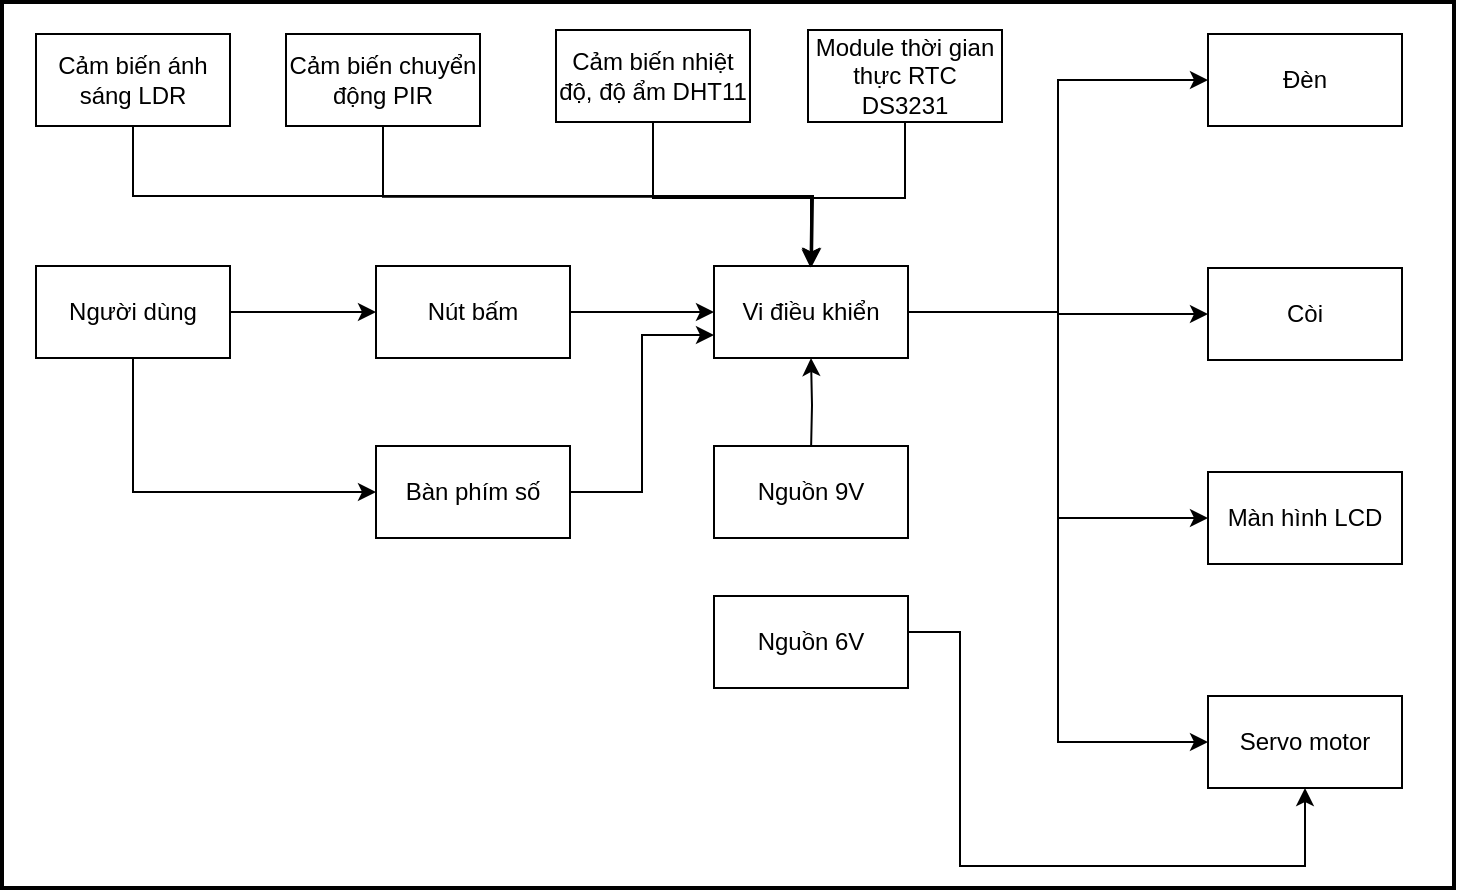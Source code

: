 <mxfile version="26.2.13" pages="2">
  <diagram name="Page-1" id="7poHv31PEjr8naybO93O">
    <mxGraphModel dx="1036" dy="536" grid="0" gridSize="10" guides="1" tooltips="1" connect="1" arrows="1" fold="1" page="1" pageScale="1" pageWidth="827" pageHeight="1169" background="none" math="0" shadow="0">
      <root>
        <mxCell id="0" />
        <mxCell id="1" parent="0" />
        <mxCell id="ulHE746a1Lr0ZhgHCjJH-11" value="" style="rounded=0;whiteSpace=wrap;html=1;rotation=0;strokeColor=default;strokeWidth=2;" parent="1" vertex="1">
          <mxGeometry x="24" y="48" width="726" height="443" as="geometry" />
        </mxCell>
        <mxCell id="ml06GpzywyC4hJk5AF-Q-6" style="edgeStyle=orthogonalEdgeStyle;rounded=0;orthogonalLoop=1;jettySize=auto;html=1;exitX=1;exitY=0.5;exitDx=0;exitDy=0;entryX=0;entryY=0.5;entryDx=0;entryDy=0;" parent="1" source="ml06GpzywyC4hJk5AF-Q-2" target="ml06GpzywyC4hJk5AF-Q-4" edge="1">
          <mxGeometry relative="1" as="geometry" />
        </mxCell>
        <mxCell id="fQpwmtalvufMb12PAkrU-5" style="edgeStyle=orthogonalEdgeStyle;rounded=0;orthogonalLoop=1;jettySize=auto;html=1;exitX=0.5;exitY=1;exitDx=0;exitDy=0;entryX=0;entryY=0.5;entryDx=0;entryDy=0;" parent="1" source="ml06GpzywyC4hJk5AF-Q-2" target="fQpwmtalvufMb12PAkrU-4" edge="1">
          <mxGeometry relative="1" as="geometry" />
        </mxCell>
        <mxCell id="ml06GpzywyC4hJk5AF-Q-2" value="&lt;div&gt;Người dùng&lt;/div&gt;" style="rounded=0;whiteSpace=wrap;html=1;" parent="1" vertex="1">
          <mxGeometry x="41" y="180" width="97" height="46" as="geometry" />
        </mxCell>
        <mxCell id="ml06GpzywyC4hJk5AF-Q-8" style="edgeStyle=orthogonalEdgeStyle;rounded=0;orthogonalLoop=1;jettySize=auto;html=1;exitX=1;exitY=0.5;exitDx=0;exitDy=0;entryX=0;entryY=0.5;entryDx=0;entryDy=0;" parent="1" source="ml06GpzywyC4hJk5AF-Q-4" target="ml06GpzywyC4hJk5AF-Q-7" edge="1">
          <mxGeometry relative="1" as="geometry" />
        </mxCell>
        <mxCell id="ml06GpzywyC4hJk5AF-Q-4" value="&lt;div&gt;Nút bấm&lt;/div&gt;" style="rounded=0;whiteSpace=wrap;html=1;" parent="1" vertex="1">
          <mxGeometry x="211" y="180" width="97" height="46" as="geometry" />
        </mxCell>
        <mxCell id="ml06GpzywyC4hJk5AF-Q-23" style="edgeStyle=orthogonalEdgeStyle;rounded=0;orthogonalLoop=1;jettySize=auto;html=1;exitX=1;exitY=0.5;exitDx=0;exitDy=0;entryX=0;entryY=0.5;entryDx=0;entryDy=0;" parent="1" source="ml06GpzywyC4hJk5AF-Q-7" target="fQpwmtalvufMb12PAkrU-1" edge="1">
          <mxGeometry relative="1" as="geometry">
            <mxPoint x="567" y="90" as="targetPoint" />
          </mxGeometry>
        </mxCell>
        <mxCell id="ml06GpzywyC4hJk5AF-Q-24" style="edgeStyle=orthogonalEdgeStyle;rounded=0;orthogonalLoop=1;jettySize=auto;html=1;exitX=1;exitY=0.5;exitDx=0;exitDy=0;entryX=0;entryY=0.5;entryDx=0;entryDy=0;" parent="1" source="ml06GpzywyC4hJk5AF-Q-7" target="ml06GpzywyC4hJk5AF-Q-10" edge="1">
          <mxGeometry relative="1" as="geometry" />
        </mxCell>
        <mxCell id="ml06GpzywyC4hJk5AF-Q-25" style="edgeStyle=orthogonalEdgeStyle;rounded=0;orthogonalLoop=1;jettySize=auto;html=1;exitX=1;exitY=0.5;exitDx=0;exitDy=0;entryX=0;entryY=0.5;entryDx=0;entryDy=0;" parent="1" source="ml06GpzywyC4hJk5AF-Q-7" target="ml06GpzywyC4hJk5AF-Q-11" edge="1">
          <mxGeometry relative="1" as="geometry" />
        </mxCell>
        <mxCell id="ml06GpzywyC4hJk5AF-Q-26" style="edgeStyle=orthogonalEdgeStyle;rounded=0;orthogonalLoop=1;jettySize=auto;html=1;exitX=1;exitY=0.5;exitDx=0;exitDy=0;entryX=0;entryY=0.5;entryDx=0;entryDy=0;" parent="1" source="ml06GpzywyC4hJk5AF-Q-7" target="ml06GpzywyC4hJk5AF-Q-12" edge="1">
          <mxGeometry relative="1" as="geometry" />
        </mxCell>
        <mxCell id="ml06GpzywyC4hJk5AF-Q-7" value="&lt;div&gt;Vi điều khiển&lt;/div&gt;" style="rounded=0;whiteSpace=wrap;html=1;" parent="1" vertex="1">
          <mxGeometry x="380" y="180" width="97" height="46" as="geometry" />
        </mxCell>
        <mxCell id="ml06GpzywyC4hJk5AF-Q-10" value="&lt;div&gt;Còi&lt;/div&gt;" style="rounded=0;whiteSpace=wrap;html=1;" parent="1" vertex="1">
          <mxGeometry x="627" y="181" width="97" height="46" as="geometry" />
        </mxCell>
        <mxCell id="ml06GpzywyC4hJk5AF-Q-11" value="&lt;div&gt;Màn hình LCD&lt;/div&gt;" style="rounded=0;whiteSpace=wrap;html=1;" parent="1" vertex="1">
          <mxGeometry x="627" y="283" width="97" height="46" as="geometry" />
        </mxCell>
        <mxCell id="ml06GpzywyC4hJk5AF-Q-12" value="&lt;div&gt;Servo motor&lt;/div&gt;" style="rounded=0;whiteSpace=wrap;html=1;" parent="1" vertex="1">
          <mxGeometry x="627" y="395" width="97" height="46" as="geometry" />
        </mxCell>
        <mxCell id="ulHE746a1Lr0ZhgHCjJH-3" style="edgeStyle=orthogonalEdgeStyle;rounded=0;orthogonalLoop=1;jettySize=auto;html=1;exitX=0.5;exitY=1;exitDx=0;exitDy=0;" parent="1" source="ml06GpzywyC4hJk5AF-Q-17" edge="1">
          <mxGeometry relative="1" as="geometry">
            <mxPoint x="429" y="180" as="targetPoint" />
          </mxGeometry>
        </mxCell>
        <mxCell id="ml06GpzywyC4hJk5AF-Q-17" value="Cảm biến ánh sáng LDR" style="rounded=0;whiteSpace=wrap;html=1;" parent="1" vertex="1">
          <mxGeometry x="41" y="64" width="97" height="46" as="geometry" />
        </mxCell>
        <mxCell id="ulHE746a1Lr0ZhgHCjJH-2" style="edgeStyle=orthogonalEdgeStyle;rounded=0;orthogonalLoop=1;jettySize=auto;html=1;exitX=0.5;exitY=1;exitDx=0;exitDy=0;" parent="1" source="ml06GpzywyC4hJk5AF-Q-18" edge="1">
          <mxGeometry relative="1" as="geometry">
            <mxPoint x="428.2" y="180.8" as="targetPoint" />
          </mxGeometry>
        </mxCell>
        <mxCell id="ml06GpzywyC4hJk5AF-Q-18" value="Cảm biến chuyển động PIR" style="rounded=0;whiteSpace=wrap;html=1;" parent="1" vertex="1">
          <mxGeometry x="166" y="64" width="97" height="46" as="geometry" />
        </mxCell>
        <mxCell id="ulHE746a1Lr0ZhgHCjJH-1" style="edgeStyle=orthogonalEdgeStyle;rounded=0;orthogonalLoop=1;jettySize=auto;html=1;entryX=0.5;entryY=0;entryDx=0;entryDy=0;exitX=0.5;exitY=1;exitDx=0;exitDy=0;" parent="1" source="ml06GpzywyC4hJk5AF-Q-21" target="ml06GpzywyC4hJk5AF-Q-7" edge="1">
          <mxGeometry relative="1" as="geometry">
            <Array as="points">
              <mxPoint x="350" y="146" />
              <mxPoint x="429" y="146" />
            </Array>
            <mxPoint x="347" y="133" as="sourcePoint" />
          </mxGeometry>
        </mxCell>
        <mxCell id="ml06GpzywyC4hJk5AF-Q-21" value="Cảm biến nhiệt độ, độ ẩm DHT11" style="rounded=0;whiteSpace=wrap;html=1;" parent="1" vertex="1">
          <mxGeometry x="301" y="62" width="97" height="46" as="geometry" />
        </mxCell>
        <mxCell id="ulHE746a1Lr0ZhgHCjJH-5" style="edgeStyle=orthogonalEdgeStyle;rounded=0;orthogonalLoop=1;jettySize=auto;html=1;exitX=1;exitY=0.5;exitDx=0;exitDy=0;entryX=0.5;entryY=1;entryDx=0;entryDy=0;" parent="1" source="ulHE746a1Lr0ZhgHCjJH-4" target="ml06GpzywyC4hJk5AF-Q-12" edge="1">
          <mxGeometry relative="1" as="geometry">
            <Array as="points">
              <mxPoint x="477" y="363" />
              <mxPoint x="503" y="363" />
              <mxPoint x="503" y="480" />
              <mxPoint x="676" y="480" />
            </Array>
            <mxPoint x="647" y="483" as="targetPoint" />
          </mxGeometry>
        </mxCell>
        <mxCell id="ulHE746a1Lr0ZhgHCjJH-4" value="Nguồn 6V" style="rounded=0;whiteSpace=wrap;html=1;" parent="1" vertex="1">
          <mxGeometry x="380" y="345" width="97" height="46" as="geometry" />
        </mxCell>
        <mxCell id="fQpwmtalvufMb12PAkrU-3" style="edgeStyle=orthogonalEdgeStyle;rounded=0;orthogonalLoop=1;jettySize=auto;html=1;exitX=0.5;exitY=0;exitDx=0;exitDy=0;" parent="1" target="ml06GpzywyC4hJk5AF-Q-7" edge="1">
          <mxGeometry relative="1" as="geometry">
            <mxPoint x="428.5" y="273" as="sourcePoint" />
          </mxGeometry>
        </mxCell>
        <mxCell id="fQpwmtalvufMb12PAkrU-1" value="Đèn" style="rounded=0;whiteSpace=wrap;html=1;" parent="1" vertex="1">
          <mxGeometry x="627" y="64" width="97" height="46" as="geometry" />
        </mxCell>
        <mxCell id="fQpwmtalvufMb12PAkrU-6" style="edgeStyle=orthogonalEdgeStyle;rounded=0;orthogonalLoop=1;jettySize=auto;html=1;exitX=1;exitY=0.5;exitDx=0;exitDy=0;entryX=0;entryY=0.75;entryDx=0;entryDy=0;" parent="1" source="fQpwmtalvufMb12PAkrU-4" target="ml06GpzywyC4hJk5AF-Q-7" edge="1">
          <mxGeometry relative="1" as="geometry" />
        </mxCell>
        <mxCell id="fQpwmtalvufMb12PAkrU-4" value="&lt;div&gt;Bàn phím số&lt;/div&gt;" style="rounded=0;whiteSpace=wrap;html=1;" parent="1" vertex="1">
          <mxGeometry x="211" y="270" width="97" height="46" as="geometry" />
        </mxCell>
        <mxCell id="BcO-rdO3fiPcfxqi_Inj-1" value="Nguồn 9V" style="rounded=0;whiteSpace=wrap;html=1;" vertex="1" parent="1">
          <mxGeometry x="380" y="270" width="97" height="46" as="geometry" />
        </mxCell>
        <mxCell id="BcO-rdO3fiPcfxqi_Inj-3" style="edgeStyle=orthogonalEdgeStyle;rounded=0;orthogonalLoop=1;jettySize=auto;html=1;exitX=0.5;exitY=1;exitDx=0;exitDy=0;entryX=0.5;entryY=0;entryDx=0;entryDy=0;" edge="1" parent="1" source="BcO-rdO3fiPcfxqi_Inj-2" target="ml06GpzywyC4hJk5AF-Q-7">
          <mxGeometry relative="1" as="geometry">
            <Array as="points">
              <mxPoint x="476" y="146" />
              <mxPoint x="429" y="146" />
            </Array>
          </mxGeometry>
        </mxCell>
        <mxCell id="BcO-rdO3fiPcfxqi_Inj-2" value="Module thời gian thực RTC DS3231" style="rounded=0;whiteSpace=wrap;html=1;" vertex="1" parent="1">
          <mxGeometry x="427" y="62" width="97" height="46" as="geometry" />
        </mxCell>
      </root>
    </mxGraphModel>
  </diagram>
  <diagram id="GwtXWpNeB6RInts0yojU" name="Page-2">
    <mxGraphModel dx="1042" dy="533" grid="1" gridSize="10" guides="1" tooltips="1" connect="1" arrows="1" fold="1" page="1" pageScale="1" pageWidth="827" pageHeight="1169" math="0" shadow="0">
      <root>
        <mxCell id="0" />
        <mxCell id="1" parent="0" />
        <mxCell id="87EaGYxLtG6GQQDCgHVv-32" style="edgeStyle=orthogonalEdgeStyle;rounded=0;orthogonalLoop=1;jettySize=auto;html=1;exitX=1;exitY=0.25;exitDx=0;exitDy=0;entryX=0;entryY=0.25;entryDx=0;entryDy=0;" parent="1" source="87EaGYxLtG6GQQDCgHVv-1" target="87EaGYxLtG6GQQDCgHVv-24" edge="1">
          <mxGeometry relative="1" as="geometry" />
        </mxCell>
        <mxCell id="87EaGYxLtG6GQQDCgHVv-33" value="4" style="edgeLabel;html=1;align=center;verticalAlign=middle;resizable=0;points=[];" parent="87EaGYxLtG6GQQDCgHVv-32" vertex="1" connectable="0">
          <mxGeometry x="-0.309" y="-2" relative="1" as="geometry">
            <mxPoint as="offset" />
          </mxGeometry>
        </mxCell>
        <mxCell id="87EaGYxLtG6GQQDCgHVv-36" style="edgeStyle=orthogonalEdgeStyle;rounded=0;orthogonalLoop=1;jettySize=auto;html=1;exitX=1;exitY=0.75;exitDx=0;exitDy=0;entryX=0.25;entryY=0;entryDx=0;entryDy=0;" parent="1" source="87EaGYxLtG6GQQDCgHVv-1" target="87EaGYxLtG6GQQDCgHVv-25" edge="1">
          <mxGeometry relative="1" as="geometry">
            <Array as="points">
              <mxPoint x="510" y="135" />
              <mxPoint x="510" y="150" />
              <mxPoint x="695" y="150" />
            </Array>
          </mxGeometry>
        </mxCell>
        <mxCell id="87EaGYxLtG6GQQDCgHVv-38" value="3" style="edgeLabel;html=1;align=center;verticalAlign=middle;resizable=0;points=[];" parent="87EaGYxLtG6GQQDCgHVv-36" vertex="1" connectable="0">
          <mxGeometry x="-0.054" y="2" relative="1" as="geometry">
            <mxPoint as="offset" />
          </mxGeometry>
        </mxCell>
        <mxCell id="87EaGYxLtG6GQQDCgHVv-40" style="edgeStyle=orthogonalEdgeStyle;rounded=0;orthogonalLoop=1;jettySize=auto;html=1;exitX=0;exitY=0.5;exitDx=0;exitDy=0;entryX=1;entryY=0.5;entryDx=0;entryDy=0;" parent="1" source="87EaGYxLtG6GQQDCgHVv-1" target="87EaGYxLtG6GQQDCgHVv-19" edge="1">
          <mxGeometry relative="1" as="geometry" />
        </mxCell>
        <mxCell id="87EaGYxLtG6GQQDCgHVv-41" value="3, 4" style="edgeLabel;html=1;align=center;verticalAlign=middle;resizable=0;points=[];" parent="87EaGYxLtG6GQQDCgHVv-40" vertex="1" connectable="0">
          <mxGeometry x="0.19" y="3" relative="1" as="geometry">
            <mxPoint y="-3" as="offset" />
          </mxGeometry>
        </mxCell>
        <mxCell id="yZXfQdU-AH0fw_9IXDf0-19" style="edgeStyle=orthogonalEdgeStyle;rounded=0;orthogonalLoop=1;jettySize=auto;html=1;exitX=0.75;exitY=1;exitDx=0;exitDy=0;entryX=0.25;entryY=0;entryDx=0;entryDy=0;" parent="1" source="87EaGYxLtG6GQQDCgHVv-1" target="yZXfQdU-AH0fw_9IXDf0-10" edge="1">
          <mxGeometry relative="1" as="geometry">
            <Array as="points">
              <mxPoint x="460" y="180" />
              <mxPoint x="500" y="180" />
              <mxPoint x="500" y="290" />
              <mxPoint x="660" y="290" />
              <mxPoint x="660" y="340" />
              <mxPoint x="695" y="340" />
            </Array>
          </mxGeometry>
        </mxCell>
        <mxCell id="yZXfQdU-AH0fw_9IXDf0-20" value="9" style="edgeLabel;html=1;align=center;verticalAlign=middle;resizable=0;points=[];" parent="yZXfQdU-AH0fw_9IXDf0-19" vertex="1" connectable="0">
          <mxGeometry x="0.397" y="-2" relative="1" as="geometry">
            <mxPoint as="offset" />
          </mxGeometry>
        </mxCell>
        <mxCell id="yZXfQdU-AH0fw_9IXDf0-41" style="edgeStyle=orthogonalEdgeStyle;rounded=0;orthogonalLoop=1;jettySize=auto;html=1;exitX=0.5;exitY=0;exitDx=0;exitDy=0;entryX=0;entryY=0.25;entryDx=0;entryDy=0;" parent="1" source="87EaGYxLtG6GQQDCgHVv-1" target="87EaGYxLtG6GQQDCgHVv-22" edge="1">
          <mxGeometry relative="1" as="geometry">
            <Array as="points">
              <mxPoint x="430" y="40" />
              <mxPoint x="40" y="40" />
              <mxPoint x="40" y="415" />
            </Array>
          </mxGeometry>
        </mxCell>
        <mxCell id="yZXfQdU-AH0fw_9IXDf0-42" value="4" style="edgeLabel;html=1;align=center;verticalAlign=middle;resizable=0;points=[];" parent="yZXfQdU-AH0fw_9IXDf0-41" vertex="1" connectable="0">
          <mxGeometry x="-0.461" y="2" relative="1" as="geometry">
            <mxPoint as="offset" />
          </mxGeometry>
        </mxCell>
        <mxCell id="87EaGYxLtG6GQQDCgHVv-1" value="Quản lý hệ thống" style="rounded=1;whiteSpace=wrap;html=1;" parent="1" vertex="1">
          <mxGeometry x="370" y="90" width="120" height="60" as="geometry" />
        </mxCell>
        <mxCell id="yZXfQdU-AH0fw_9IXDf0-3" style="edgeStyle=orthogonalEdgeStyle;rounded=0;orthogonalLoop=1;jettySize=auto;html=1;exitX=1;exitY=0.25;exitDx=0;exitDy=0;entryX=0.25;entryY=0;entryDx=0;entryDy=0;" parent="1" source="87EaGYxLtG6GQQDCgHVv-14" target="87EaGYxLtG6GQQDCgHVv-42" edge="1">
          <mxGeometry relative="1" as="geometry">
            <Array as="points">
              <mxPoint x="640" y="215" />
              <mxPoint x="640" y="260" />
              <mxPoint x="695" y="260" />
            </Array>
          </mxGeometry>
        </mxCell>
        <mxCell id="yZXfQdU-AH0fw_9IXDf0-4" value="5,6,7" style="edgeLabel;html=1;align=center;verticalAlign=middle;resizable=0;points=[];" parent="yZXfQdU-AH0fw_9IXDf0-3" vertex="1" connectable="0">
          <mxGeometry x="-0.48" y="-1" relative="1" as="geometry">
            <mxPoint as="offset" />
          </mxGeometry>
        </mxCell>
        <mxCell id="87EaGYxLtG6GQQDCgHVv-14" value="Quản lý danh mục" style="rounded=1;whiteSpace=wrap;html=1;" parent="1" vertex="1">
          <mxGeometry x="370" y="200" width="120" height="60" as="geometry" />
        </mxCell>
        <mxCell id="yZXfQdU-AH0fw_9IXDf0-12" style="edgeStyle=orthogonalEdgeStyle;rounded=0;orthogonalLoop=1;jettySize=auto;html=1;exitX=1;exitY=0.5;exitDx=0;exitDy=0;entryX=0.25;entryY=0;entryDx=0;entryDy=0;" parent="1" source="87EaGYxLtG6GQQDCgHVv-15" target="yZXfQdU-AH0fw_9IXDf0-11" edge="1">
          <mxGeometry relative="1" as="geometry">
            <Array as="points">
              <mxPoint x="650" y="330" />
              <mxPoint x="650" y="400" />
              <mxPoint x="695" y="400" />
            </Array>
          </mxGeometry>
        </mxCell>
        <mxCell id="yZXfQdU-AH0fw_9IXDf0-13" value="8" style="edgeLabel;html=1;align=center;verticalAlign=middle;resizable=0;points=[];" parent="yZXfQdU-AH0fw_9IXDf0-12" vertex="1" connectable="0">
          <mxGeometry x="-0.339" y="2" relative="1" as="geometry">
            <mxPoint as="offset" />
          </mxGeometry>
        </mxCell>
        <mxCell id="yZXfQdU-AH0fw_9IXDf0-28" style="edgeStyle=orthogonalEdgeStyle;rounded=0;orthogonalLoop=1;jettySize=auto;html=1;exitX=0.75;exitY=1;exitDx=0;exitDy=0;entryX=0;entryY=0.25;entryDx=0;entryDy=0;" parent="1" source="87EaGYxLtG6GQQDCgHVv-15" target="yZXfQdU-AH0fw_9IXDf0-24" edge="1">
          <mxGeometry relative="1" as="geometry">
            <Array as="points">
              <mxPoint x="590" y="360" />
              <mxPoint x="590" y="508" />
            </Array>
          </mxGeometry>
        </mxCell>
        <mxCell id="yZXfQdU-AH0fw_9IXDf0-29" value="11" style="edgeLabel;html=1;align=center;verticalAlign=middle;resizable=0;points=[];" parent="yZXfQdU-AH0fw_9IXDf0-28" vertex="1" connectable="0">
          <mxGeometry x="0.0" relative="1" as="geometry">
            <mxPoint as="offset" />
          </mxGeometry>
        </mxCell>
        <mxCell id="yZXfQdU-AH0fw_9IXDf0-32" style="edgeStyle=orthogonalEdgeStyle;rounded=0;orthogonalLoop=1;jettySize=auto;html=1;exitX=0;exitY=0.5;exitDx=0;exitDy=0;entryX=1;entryY=0.75;entryDx=0;entryDy=0;" parent="1" source="87EaGYxLtG6GQQDCgHVv-15" target="87EaGYxLtG6GQQDCgHVv-21" edge="1">
          <mxGeometry relative="1" as="geometry" />
        </mxCell>
        <mxCell id="yZXfQdU-AH0fw_9IXDf0-33" value="11" style="edgeLabel;html=1;align=center;verticalAlign=middle;resizable=0;points=[];" parent="yZXfQdU-AH0fw_9IXDf0-32" vertex="1" connectable="0">
          <mxGeometry x="0.578" relative="1" as="geometry">
            <mxPoint as="offset" />
          </mxGeometry>
        </mxCell>
        <mxCell id="yZXfQdU-AH0fw_9IXDf0-37" style="edgeStyle=orthogonalEdgeStyle;rounded=0;orthogonalLoop=1;jettySize=auto;html=1;exitX=0;exitY=0;exitDx=0;exitDy=0;entryX=1;entryY=0.75;entryDx=0;entryDy=0;" parent="1" source="87EaGYxLtG6GQQDCgHVv-15" target="87EaGYxLtG6GQQDCgHVv-20" edge="1">
          <mxGeometry relative="1" as="geometry">
            <Array as="points">
              <mxPoint x="320" y="300" />
              <mxPoint x="320" y="235" />
            </Array>
          </mxGeometry>
        </mxCell>
        <mxCell id="yZXfQdU-AH0fw_9IXDf0-38" value="11" style="edgeLabel;html=1;align=center;verticalAlign=middle;resizable=0;points=[];" parent="yZXfQdU-AH0fw_9IXDf0-37" vertex="1" connectable="0">
          <mxGeometry x="0.291" y="-3" relative="1" as="geometry">
            <mxPoint as="offset" />
          </mxGeometry>
        </mxCell>
        <mxCell id="5NaF9u9C-5IX2Yy5yvwq-1" style="edgeStyle=orthogonalEdgeStyle;rounded=0;orthogonalLoop=1;jettySize=auto;html=1;exitX=0.5;exitY=1;exitDx=0;exitDy=0;entryX=0;entryY=0.5;entryDx=0;entryDy=0;" edge="1" parent="1" source="87EaGYxLtG6GQQDCgHVv-15" target="yZXfQdU-AH0fw_9IXDf0-11">
          <mxGeometry relative="1" as="geometry">
            <Array as="points">
              <mxPoint x="430" y="390" />
              <mxPoint x="520" y="390" />
              <mxPoint x="520" y="450" />
              <mxPoint x="620" y="450" />
              <mxPoint x="620" y="445" />
            </Array>
          </mxGeometry>
        </mxCell>
        <mxCell id="5NaF9u9C-5IX2Yy5yvwq-2" value="10" style="edgeLabel;html=1;align=center;verticalAlign=middle;resizable=0;points=[];" vertex="1" connectable="0" parent="5NaF9u9C-5IX2Yy5yvwq-1">
          <mxGeometry x="0.802" y="1" relative="1" as="geometry">
            <mxPoint as="offset" />
          </mxGeometry>
        </mxCell>
        <mxCell id="87EaGYxLtG6GQQDCgHVv-15" value="Quản lý đồ án" style="rounded=1;whiteSpace=wrap;html=1;" parent="1" vertex="1">
          <mxGeometry x="370" y="300" width="120" height="60" as="geometry" />
        </mxCell>
        <mxCell id="yZXfQdU-AH0fw_9IXDf0-47" style="edgeStyle=orthogonalEdgeStyle;rounded=0;orthogonalLoop=1;jettySize=auto;html=1;exitX=0;exitY=0.25;exitDx=0;exitDy=0;entryX=0.75;entryY=1;entryDx=0;entryDy=0;" parent="1" source="87EaGYxLtG6GQQDCgHVv-16" target="87EaGYxLtG6GQQDCgHVv-20" edge="1">
          <mxGeometry relative="1" as="geometry">
            <Array as="points">
              <mxPoint x="370" y="440" />
              <mxPoint x="260" y="440" />
              <mxPoint x="260" y="270" />
              <mxPoint x="180" y="270" />
            </Array>
          </mxGeometry>
        </mxCell>
        <mxCell id="yZXfQdU-AH0fw_9IXDf0-48" value="12" style="edgeLabel;html=1;align=center;verticalAlign=middle;resizable=0;points=[];" parent="yZXfQdU-AH0fw_9IXDf0-47" vertex="1" connectable="0">
          <mxGeometry x="0.473" y="1" relative="1" as="geometry">
            <mxPoint x="1" y="6" as="offset" />
          </mxGeometry>
        </mxCell>
        <mxCell id="87EaGYxLtG6GQQDCgHVv-16" value="Quản lý báo cáo thống kê" style="rounded=1;whiteSpace=wrap;html=1;" parent="1" vertex="1">
          <mxGeometry x="370" y="410" width="120" height="60" as="geometry" />
        </mxCell>
        <mxCell id="87EaGYxLtG6GQQDCgHVv-26" style="edgeStyle=orthogonalEdgeStyle;rounded=0;orthogonalLoop=1;jettySize=auto;html=1;exitX=1;exitY=0.25;exitDx=0;exitDy=0;entryX=0;entryY=0.25;entryDx=0;entryDy=0;" parent="1" source="87EaGYxLtG6GQQDCgHVv-19" target="87EaGYxLtG6GQQDCgHVv-1" edge="1">
          <mxGeometry relative="1" as="geometry">
            <Array as="points">
              <mxPoint x="300" y="105" />
              <mxPoint x="300" y="105" />
            </Array>
          </mxGeometry>
        </mxCell>
        <mxCell id="87EaGYxLtG6GQQDCgHVv-27" value="1, 2" style="edgeLabel;html=1;align=center;verticalAlign=middle;resizable=0;points=[];" parent="87EaGYxLtG6GQQDCgHVv-26" vertex="1" connectable="0">
          <mxGeometry x="-0.19" y="-1" relative="1" as="geometry">
            <mxPoint as="offset" />
          </mxGeometry>
        </mxCell>
        <mxCell id="87EaGYxLtG6GQQDCgHVv-19" value="Quản trị viên" style="rounded=0;whiteSpace=wrap;html=1;" parent="1" vertex="1">
          <mxGeometry x="90" y="90" width="120" height="60" as="geometry" />
        </mxCell>
        <mxCell id="yZXfQdU-AH0fw_9IXDf0-1" style="edgeStyle=orthogonalEdgeStyle;rounded=0;orthogonalLoop=1;jettySize=auto;html=1;exitX=1;exitY=0.25;exitDx=0;exitDy=0;entryX=0.25;entryY=0;entryDx=0;entryDy=0;" parent="1" source="87EaGYxLtG6GQQDCgHVv-20" target="87EaGYxLtG6GQQDCgHVv-14" edge="1">
          <mxGeometry relative="1" as="geometry" />
        </mxCell>
        <mxCell id="yZXfQdU-AH0fw_9IXDf0-2" value="5,6,7" style="edgeLabel;html=1;align=center;verticalAlign=middle;resizable=0;points=[];" parent="yZXfQdU-AH0fw_9IXDf0-1" vertex="1" connectable="0">
          <mxGeometry x="0.105" y="-3" relative="1" as="geometry">
            <mxPoint x="-5" y="-3" as="offset" />
          </mxGeometry>
        </mxCell>
        <mxCell id="yZXfQdU-AH0fw_9IXDf0-7" style="edgeStyle=orthogonalEdgeStyle;rounded=0;orthogonalLoop=1;jettySize=auto;html=1;exitX=1;exitY=0.5;exitDx=0;exitDy=0;entryX=0.25;entryY=0;entryDx=0;entryDy=0;" parent="1" source="87EaGYxLtG6GQQDCgHVv-20" target="87EaGYxLtG6GQQDCgHVv-15" edge="1">
          <mxGeometry relative="1" as="geometry">
            <Array as="points">
              <mxPoint x="350" y="220" />
              <mxPoint x="350" y="270" />
              <mxPoint x="400" y="270" />
            </Array>
          </mxGeometry>
        </mxCell>
        <mxCell id="yZXfQdU-AH0fw_9IXDf0-8" value="8, 11" style="edgeLabel;html=1;align=center;verticalAlign=middle;resizable=0;points=[];" parent="yZXfQdU-AH0fw_9IXDf0-7" vertex="1" connectable="0">
          <mxGeometry x="-0.402" relative="1" as="geometry">
            <mxPoint as="offset" />
          </mxGeometry>
        </mxCell>
        <mxCell id="87EaGYxLtG6GQQDCgHVv-20" value="Trưởng bộ môn" style="rounded=0;whiteSpace=wrap;html=1;" parent="1" vertex="1">
          <mxGeometry x="90" y="190" width="120" height="60" as="geometry" />
        </mxCell>
        <mxCell id="yZXfQdU-AH0fw_9IXDf0-17" style="edgeStyle=orthogonalEdgeStyle;rounded=0;orthogonalLoop=1;jettySize=auto;html=1;exitX=0;exitY=0.25;exitDx=0;exitDy=0;entryX=0.25;entryY=0;entryDx=0;entryDy=0;" parent="1" source="87EaGYxLtG6GQQDCgHVv-21" target="87EaGYxLtG6GQQDCgHVv-1" edge="1">
          <mxGeometry relative="1" as="geometry" />
        </mxCell>
        <mxCell id="yZXfQdU-AH0fw_9IXDf0-18" value="9" style="edgeLabel;html=1;align=center;verticalAlign=middle;resizable=0;points=[];" parent="yZXfQdU-AH0fw_9IXDf0-17" vertex="1" connectable="0">
          <mxGeometry x="-0.467" y="-1" relative="1" as="geometry">
            <mxPoint as="offset" />
          </mxGeometry>
        </mxCell>
        <mxCell id="yZXfQdU-AH0fw_9IXDf0-23" style="edgeStyle=orthogonalEdgeStyle;rounded=0;orthogonalLoop=1;jettySize=auto;html=1;exitX=1;exitY=0.25;exitDx=0;exitDy=0;entryX=0;entryY=0.25;entryDx=0;entryDy=0;" parent="1" source="87EaGYxLtG6GQQDCgHVv-21" target="87EaGYxLtG6GQQDCgHVv-15" edge="1">
          <mxGeometry relative="1" as="geometry" />
        </mxCell>
        <mxCell id="yZXfQdU-AH0fw_9IXDf0-25" value="10" style="edgeLabel;html=1;align=center;verticalAlign=middle;resizable=0;points=[];" parent="yZXfQdU-AH0fw_9IXDf0-23" vertex="1" connectable="0">
          <mxGeometry x="-0.179" y="-4" relative="1" as="geometry">
            <mxPoint y="-4" as="offset" />
          </mxGeometry>
        </mxCell>
        <mxCell id="87EaGYxLtG6GQQDCgHVv-21" value="Sinh viên" style="rounded=0;whiteSpace=wrap;html=1;" parent="1" vertex="1">
          <mxGeometry x="90" y="290" width="120" height="60" as="geometry" />
        </mxCell>
        <mxCell id="yZXfQdU-AH0fw_9IXDf0-39" style="edgeStyle=orthogonalEdgeStyle;rounded=0;orthogonalLoop=1;jettySize=auto;html=1;exitX=1;exitY=0.25;exitDx=0;exitDy=0;entryX=0.25;entryY=1;entryDx=0;entryDy=0;" parent="1" source="87EaGYxLtG6GQQDCgHVv-22" target="87EaGYxLtG6GQQDCgHVv-1" edge="1">
          <mxGeometry relative="1" as="geometry">
            <Array as="points">
              <mxPoint x="340" y="415" />
              <mxPoint x="340" y="170" />
              <mxPoint x="400" y="170" />
            </Array>
          </mxGeometry>
        </mxCell>
        <mxCell id="yZXfQdU-AH0fw_9IXDf0-40" value="1" style="edgeLabel;html=1;align=center;verticalAlign=middle;resizable=0;points=[];" parent="yZXfQdU-AH0fw_9IXDf0-39" vertex="1" connectable="0">
          <mxGeometry x="-0.649" y="3" relative="1" as="geometry">
            <mxPoint as="offset" />
          </mxGeometry>
        </mxCell>
        <mxCell id="87EaGYxLtG6GQQDCgHVv-22" value="Giáo sư" style="rounded=0;whiteSpace=wrap;html=1;" parent="1" vertex="1">
          <mxGeometry x="90" y="400" width="120" height="60" as="geometry" />
        </mxCell>
        <mxCell id="87EaGYxLtG6GQQDCgHVv-34" style="edgeStyle=orthogonalEdgeStyle;rounded=0;orthogonalLoop=1;jettySize=auto;html=1;exitX=0;exitY=0.5;exitDx=0;exitDy=0;entryX=1;entryY=0.5;entryDx=0;entryDy=0;" parent="1" source="87EaGYxLtG6GQQDCgHVv-24" target="87EaGYxLtG6GQQDCgHVv-1" edge="1">
          <mxGeometry relative="1" as="geometry" />
        </mxCell>
        <mxCell id="87EaGYxLtG6GQQDCgHVv-35" value="4" style="edgeLabel;html=1;align=center;verticalAlign=middle;resizable=0;points=[];" parent="87EaGYxLtG6GQQDCgHVv-34" vertex="1" connectable="0">
          <mxGeometry x="0.258" y="2" relative="1" as="geometry">
            <mxPoint as="offset" />
          </mxGeometry>
        </mxCell>
        <mxCell id="87EaGYxLtG6GQQDCgHVv-24" value="Tài khoản" style="html=1;dashed=0;whiteSpace=wrap;shape=partialRectangle;right=0;left=0;" parent="1" vertex="1">
          <mxGeometry x="670" y="105" width="100" height="30" as="geometry" />
        </mxCell>
        <mxCell id="87EaGYxLtG6GQQDCgHVv-37" style="edgeStyle=orthogonalEdgeStyle;rounded=0;orthogonalLoop=1;jettySize=auto;html=1;exitX=0;exitY=0;exitDx=0;exitDy=0;entryX=1;entryY=1;entryDx=0;entryDy=0;" parent="1" source="87EaGYxLtG6GQQDCgHVv-25" target="87EaGYxLtG6GQQDCgHVv-1" edge="1">
          <mxGeometry relative="1" as="geometry">
            <Array as="points">
              <mxPoint x="670" y="170" />
              <mxPoint x="490" y="170" />
            </Array>
          </mxGeometry>
        </mxCell>
        <mxCell id="87EaGYxLtG6GQQDCgHVv-39" value="3" style="edgeLabel;html=1;align=center;verticalAlign=middle;resizable=0;points=[];" parent="87EaGYxLtG6GQQDCgHVv-37" vertex="1" connectable="0">
          <mxGeometry x="-0.19" y="-3" relative="1" as="geometry">
            <mxPoint y="3" as="offset" />
          </mxGeometry>
        </mxCell>
        <mxCell id="87EaGYxLtG6GQQDCgHVv-25" value="Quyền" style="html=1;dashed=0;whiteSpace=wrap;shape=partialRectangle;right=0;left=0;" parent="1" vertex="1">
          <mxGeometry x="670" y="215" width="100" height="30" as="geometry" />
        </mxCell>
        <mxCell id="87EaGYxLtG6GQQDCgHVv-28" value="Chú thích:&lt;div&gt;1. Thông tin quản lý tài khoản&lt;/div&gt;&lt;div&gt;2. Thông tin quản lý quyền&lt;/div&gt;&lt;div&gt;3. Thông tin phân quyền người dùng&lt;/div&gt;&lt;div&gt;4. Thông tin tài khoản&lt;/div&gt;&lt;div&gt;5. Thông tin danh mục đề tài&lt;/div&gt;&lt;div&gt;6. Thông tin danh mục đăng ký đồ án&lt;/div&gt;&lt;div&gt;7. Thông tin danh mục nhóm&lt;/div&gt;&lt;div&gt;8. Thông tin phân công giảng viên&lt;/div&gt;&lt;div&gt;9. Thông tin sinh viên&lt;/div&gt;&lt;div&gt;10. Thông tin đăng ký đồ án&lt;/div&gt;&lt;div&gt;11. Thông tin điểm đồ án&lt;/div&gt;&lt;div&gt;12. Thông tin các báo cáo thống kê&lt;/div&gt;" style="text;html=1;align=left;verticalAlign=middle;whiteSpace=wrap;rounded=0;" parent="1" vertex="1">
          <mxGeometry x="100" y="480" width="240" height="200" as="geometry" />
        </mxCell>
        <mxCell id="yZXfQdU-AH0fw_9IXDf0-5" style="edgeStyle=orthogonalEdgeStyle;rounded=0;orthogonalLoop=1;jettySize=auto;html=1;exitX=0;exitY=0;exitDx=0;exitDy=0;entryX=1;entryY=0.25;entryDx=0;entryDy=0;" parent="1" source="87EaGYxLtG6GQQDCgHVv-42" target="87EaGYxLtG6GQQDCgHVv-15" edge="1">
          <mxGeometry relative="1" as="geometry" />
        </mxCell>
        <mxCell id="yZXfQdU-AH0fw_9IXDf0-6" value="5,6,7" style="edgeLabel;html=1;align=center;verticalAlign=middle;resizable=0;points=[];" parent="yZXfQdU-AH0fw_9IXDf0-5" vertex="1" connectable="0">
          <mxGeometry x="-0.296" y="1" relative="1" as="geometry">
            <mxPoint as="offset" />
          </mxGeometry>
        </mxCell>
        <mxCell id="87EaGYxLtG6GQQDCgHVv-42" value="Danh mục" style="html=1;dashed=0;whiteSpace=wrap;shape=partialRectangle;right=0;left=0;" parent="1" vertex="1">
          <mxGeometry x="670" y="290" width="100" height="30" as="geometry" />
        </mxCell>
        <mxCell id="yZXfQdU-AH0fw_9IXDf0-21" style="edgeStyle=orthogonalEdgeStyle;rounded=0;orthogonalLoop=1;jettySize=auto;html=1;exitX=0.5;exitY=0;exitDx=0;exitDy=0;entryX=0.75;entryY=0;entryDx=0;entryDy=0;" parent="1" source="yZXfQdU-AH0fw_9IXDf0-10" target="87EaGYxLtG6GQQDCgHVv-1" edge="1">
          <mxGeometry relative="1" as="geometry">
            <Array as="points">
              <mxPoint x="790" y="360" />
              <mxPoint x="790" y="70" />
              <mxPoint x="460" y="70" />
            </Array>
          </mxGeometry>
        </mxCell>
        <mxCell id="yZXfQdU-AH0fw_9IXDf0-22" value="9" style="edgeLabel;html=1;align=center;verticalAlign=middle;resizable=0;points=[];" parent="yZXfQdU-AH0fw_9IXDf0-21" vertex="1" connectable="0">
          <mxGeometry x="0.603" y="-2" relative="1" as="geometry">
            <mxPoint as="offset" />
          </mxGeometry>
        </mxCell>
        <mxCell id="yZXfQdU-AH0fw_9IXDf0-45" style="edgeStyle=orthogonalEdgeStyle;rounded=0;orthogonalLoop=1;jettySize=auto;html=1;exitX=0;exitY=0.25;exitDx=0;exitDy=0;entryX=1;entryY=0.25;entryDx=0;entryDy=0;" parent="1" source="yZXfQdU-AH0fw_9IXDf0-10" target="87EaGYxLtG6GQQDCgHVv-16" edge="1">
          <mxGeometry relative="1" as="geometry">
            <Array as="points">
              <mxPoint x="580" y="367" />
              <mxPoint x="580" y="425" />
            </Array>
          </mxGeometry>
        </mxCell>
        <mxCell id="yZXfQdU-AH0fw_9IXDf0-46" value="9" style="edgeLabel;html=1;align=center;verticalAlign=middle;resizable=0;points=[];" parent="yZXfQdU-AH0fw_9IXDf0-45" vertex="1" connectable="0">
          <mxGeometry x="0.636" y="-1" relative="1" as="geometry">
            <mxPoint as="offset" />
          </mxGeometry>
        </mxCell>
        <mxCell id="yZXfQdU-AH0fw_9IXDf0-10" value="Sinh viên" style="html=1;dashed=0;whiteSpace=wrap;shape=partialRectangle;right=0;left=0;" parent="1" vertex="1">
          <mxGeometry x="670" y="360" width="100" height="30" as="geometry" />
        </mxCell>
        <mxCell id="yZXfQdU-AH0fw_9IXDf0-14" style="edgeStyle=orthogonalEdgeStyle;rounded=0;orthogonalLoop=1;jettySize=auto;html=1;exitX=0;exitY=0;exitDx=0;exitDy=0;entryX=1;entryY=0.75;entryDx=0;entryDy=0;" parent="1" source="yZXfQdU-AH0fw_9IXDf0-11" target="87EaGYxLtG6GQQDCgHVv-15" edge="1">
          <mxGeometry relative="1" as="geometry">
            <Array as="points">
              <mxPoint x="630" y="430" />
              <mxPoint x="630" y="345" />
            </Array>
          </mxGeometry>
        </mxCell>
        <mxCell id="yZXfQdU-AH0fw_9IXDf0-16" value="8" style="edgeLabel;html=1;align=center;verticalAlign=middle;resizable=0;points=[];" parent="yZXfQdU-AH0fw_9IXDf0-14" vertex="1" connectable="0">
          <mxGeometry x="-0.33" y="-2" relative="1" as="geometry">
            <mxPoint x="-2" y="-21" as="offset" />
          </mxGeometry>
        </mxCell>
        <mxCell id="5NaF9u9C-5IX2Yy5yvwq-3" style="edgeStyle=orthogonalEdgeStyle;rounded=0;orthogonalLoop=1;jettySize=auto;html=1;exitX=1;exitY=0.25;exitDx=0;exitDy=0;entryX=0.75;entryY=1;entryDx=0;entryDy=0;" edge="1" parent="1" source="yZXfQdU-AH0fw_9IXDf0-11" target="87EaGYxLtG6GQQDCgHVv-16">
          <mxGeometry relative="1" as="geometry">
            <Array as="points">
              <mxPoint x="790" y="438" />
              <mxPoint x="790" y="550" />
              <mxPoint x="460" y="550" />
            </Array>
          </mxGeometry>
        </mxCell>
        <mxCell id="5NaF9u9C-5IX2Yy5yvwq-4" value="10" style="edgeLabel;html=1;align=center;verticalAlign=middle;resizable=0;points=[];" vertex="1" connectable="0" parent="5NaF9u9C-5IX2Yy5yvwq-3">
          <mxGeometry x="0.105" y="2" relative="1" as="geometry">
            <mxPoint as="offset" />
          </mxGeometry>
        </mxCell>
        <mxCell id="yZXfQdU-AH0fw_9IXDf0-11" value="Đồ án" style="html=1;dashed=0;whiteSpace=wrap;shape=partialRectangle;right=0;left=0;" parent="1" vertex="1">
          <mxGeometry x="670" y="430" width="100" height="30" as="geometry" />
        </mxCell>
        <mxCell id="yZXfQdU-AH0fw_9IXDf0-30" style="edgeStyle=orthogonalEdgeStyle;rounded=0;orthogonalLoop=1;jettySize=auto;html=1;exitX=0;exitY=0.75;exitDx=0;exitDy=0;entryX=0.75;entryY=1;entryDx=0;entryDy=0;" parent="1" source="yZXfQdU-AH0fw_9IXDf0-24" target="87EaGYxLtG6GQQDCgHVv-15" edge="1">
          <mxGeometry relative="1" as="geometry">
            <Array as="points">
              <mxPoint x="560" y="523" />
              <mxPoint x="560" y="380" />
              <mxPoint x="460" y="380" />
            </Array>
          </mxGeometry>
        </mxCell>
        <mxCell id="yZXfQdU-AH0fw_9IXDf0-31" value="11" style="edgeLabel;html=1;align=center;verticalAlign=middle;resizable=0;points=[];" parent="yZXfQdU-AH0fw_9IXDf0-30" vertex="1" connectable="0">
          <mxGeometry x="0.169" y="1" relative="1" as="geometry">
            <mxPoint as="offset" />
          </mxGeometry>
        </mxCell>
        <mxCell id="yZXfQdU-AH0fw_9IXDf0-43" style="edgeStyle=orthogonalEdgeStyle;rounded=0;orthogonalLoop=1;jettySize=auto;html=1;exitX=0.25;exitY=0;exitDx=0;exitDy=0;entryX=1;entryY=0.75;entryDx=0;entryDy=0;" parent="1" source="yZXfQdU-AH0fw_9IXDf0-24" target="87EaGYxLtG6GQQDCgHVv-16" edge="1">
          <mxGeometry relative="1" as="geometry">
            <Array as="points">
              <mxPoint x="695" y="470" />
              <mxPoint x="520" y="470" />
              <mxPoint x="520" y="455" />
            </Array>
          </mxGeometry>
        </mxCell>
        <mxCell id="yZXfQdU-AH0fw_9IXDf0-44" value="11" style="edgeLabel;html=1;align=center;verticalAlign=middle;resizable=0;points=[];" parent="yZXfQdU-AH0fw_9IXDf0-43" vertex="1" connectable="0">
          <mxGeometry x="-0.175" y="4" relative="1" as="geometry">
            <mxPoint as="offset" />
          </mxGeometry>
        </mxCell>
        <mxCell id="yZXfQdU-AH0fw_9IXDf0-24" value="Bảng điểm" style="html=1;dashed=0;whiteSpace=wrap;shape=partialRectangle;right=0;left=0;" parent="1" vertex="1">
          <mxGeometry x="670" y="500" width="100" height="30" as="geometry" />
        </mxCell>
      </root>
    </mxGraphModel>
  </diagram>
</mxfile>

